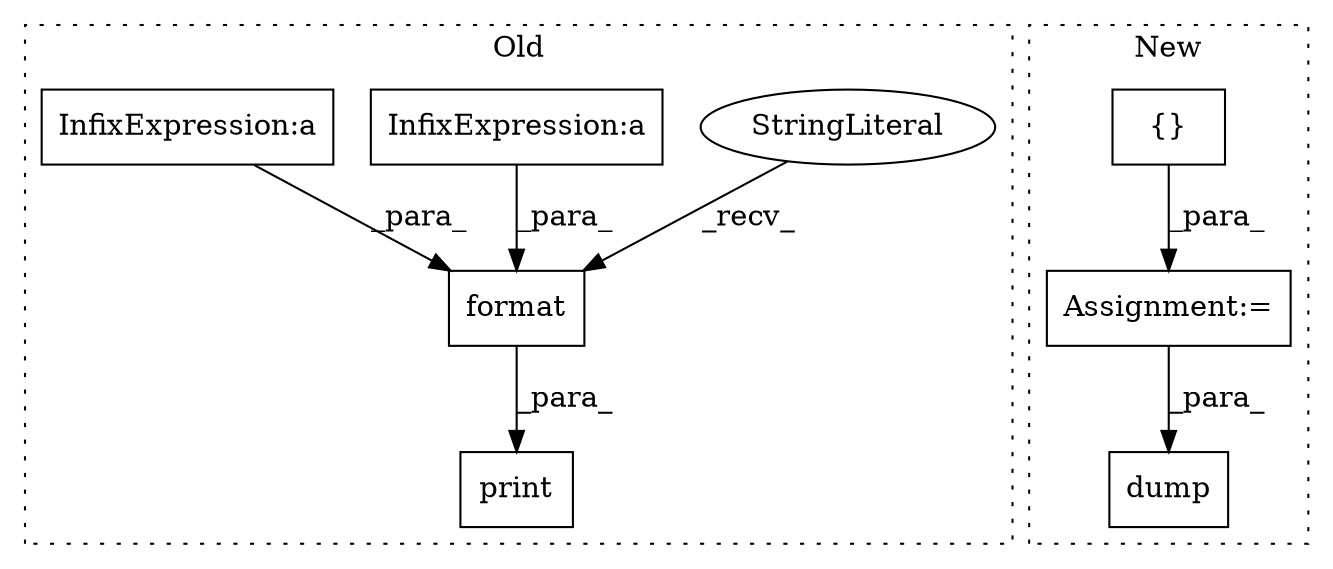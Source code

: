 digraph G {
subgraph cluster0 {
1 [label="format" a="32" s="9345,9370" l="7,1" shape="box"];
3 [label="StringLiteral" a="45" s="9313" l="31" shape="ellipse"];
4 [label="InfixExpression:a" a="27" s="8653" l="3" shape="box"];
5 [label="print" a="32" s="9307,9371" l="6,1" shape="box"];
6 [label="InfixExpression:a" a="27" s="9218" l="3" shape="box"];
label = "Old";
style="dotted";
}
subgraph cluster1 {
2 [label="dump" a="32" s="9527,9540" l="5,1" shape="box"];
7 [label="{}" a="4" s="8690" l="2" shape="box"];
8 [label="Assignment:=" a="7" s="8631" l="1" shape="box"];
label = "New";
style="dotted";
}
1 -> 5 [label="_para_"];
3 -> 1 [label="_recv_"];
4 -> 1 [label="_para_"];
6 -> 1 [label="_para_"];
7 -> 8 [label="_para_"];
8 -> 2 [label="_para_"];
}
